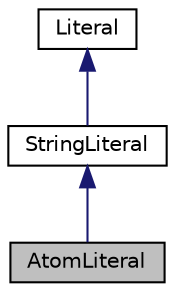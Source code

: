 digraph "AtomLiteral"
{
  edge [fontname="Helvetica",fontsize="10",labelfontname="Helvetica",labelfontsize="10"];
  node [fontname="Helvetica",fontsize="10",shape=record];
  Node1 [label="AtomLiteral",height=0.2,width=0.4,color="black", fillcolor="grey75", style="filled", fontcolor="black"];
  Node2 -> Node1 [dir="back",color="midnightblue",fontsize="10",style="solid",fontname="Helvetica"];
  Node2 [label="StringLiteral",height=0.2,width=0.4,color="black", fillcolor="white", style="filled",URL="$class_string_literal.html",tooltip="Abstract subclass of Literal. "];
  Node3 -> Node2 [dir="back",color="midnightblue",fontsize="10",style="solid",fontname="Helvetica"];
  Node3 [label="Literal",height=0.2,width=0.4,color="black", fillcolor="white", style="filled",URL="$class_literal.html",tooltip="Abstract class for all literals. "];
}
